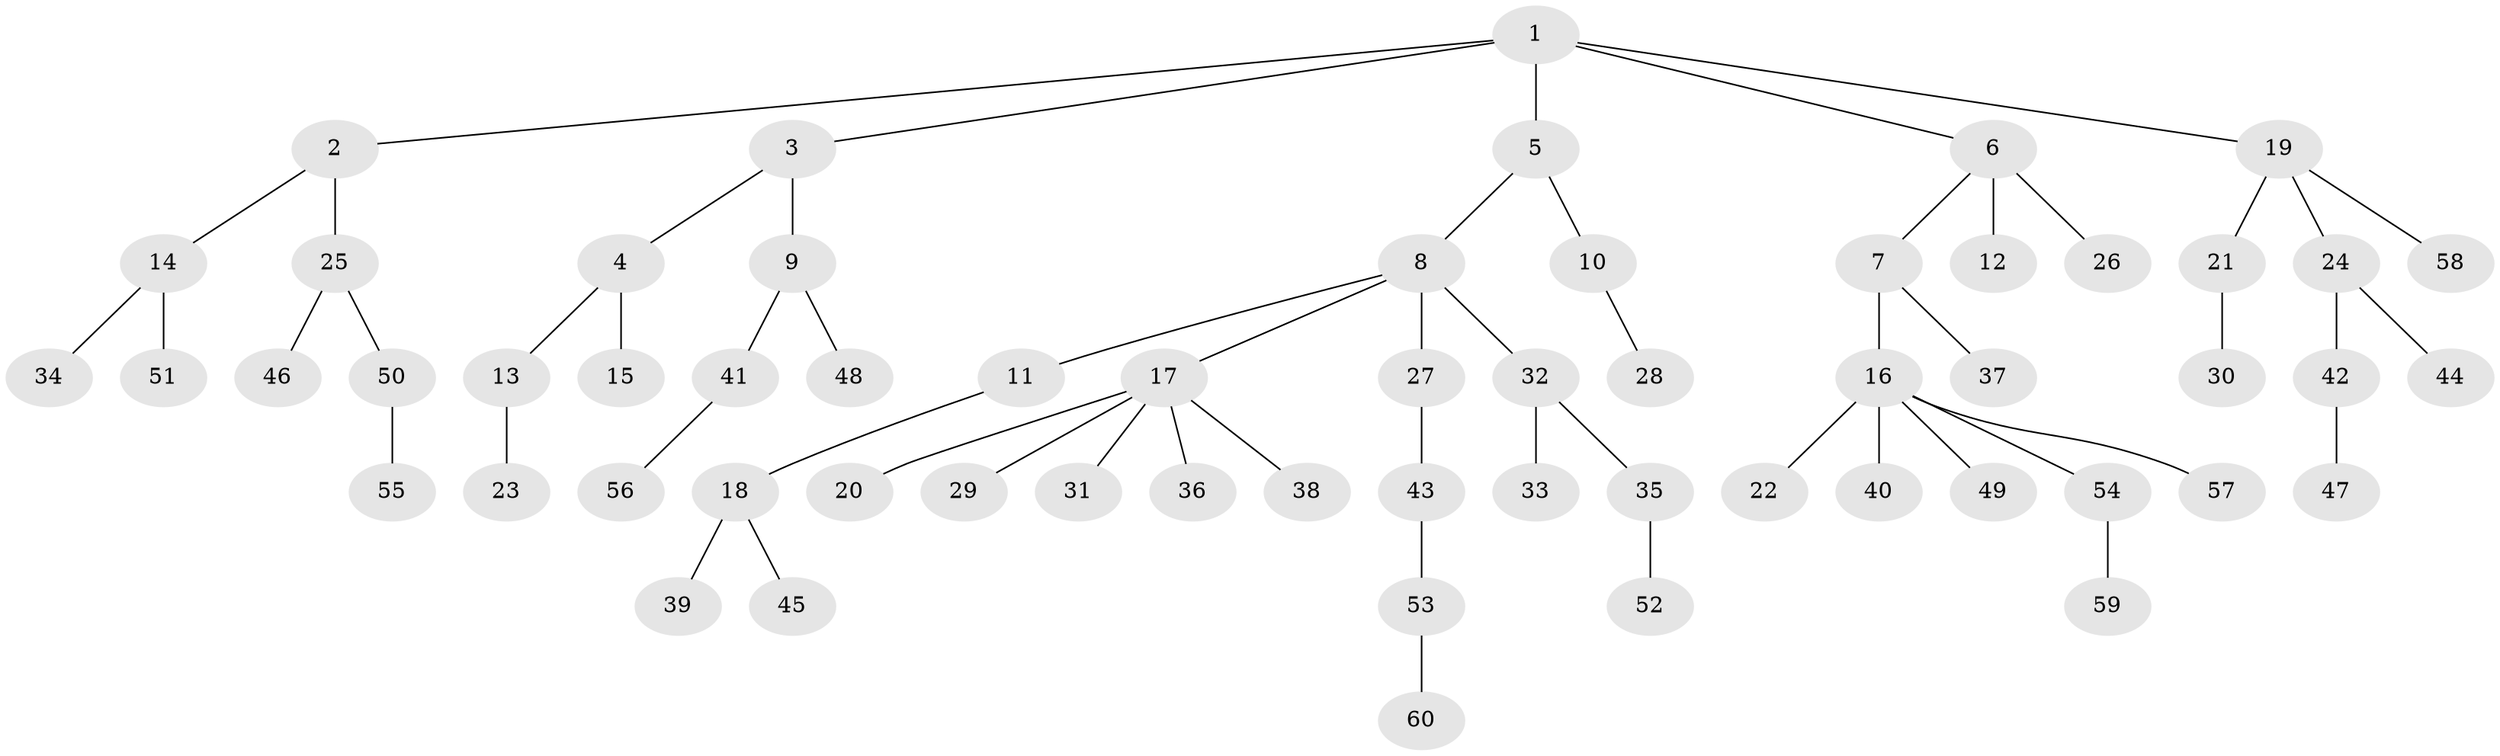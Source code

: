 // original degree distribution, {6: 0.020202020202020204, 3: 0.1414141414141414, 4: 0.0707070707070707, 2: 0.2222222222222222, 1: 0.5151515151515151, 7: 0.020202020202020204, 5: 0.010101010101010102}
// Generated by graph-tools (version 1.1) at 2025/51/03/04/25 22:51:51]
// undirected, 60 vertices, 59 edges
graph export_dot {
  node [color=gray90,style=filled];
  1;
  2;
  3;
  4;
  5;
  6;
  7;
  8;
  9;
  10;
  11;
  12;
  13;
  14;
  15;
  16;
  17;
  18;
  19;
  20;
  21;
  22;
  23;
  24;
  25;
  26;
  27;
  28;
  29;
  30;
  31;
  32;
  33;
  34;
  35;
  36;
  37;
  38;
  39;
  40;
  41;
  42;
  43;
  44;
  45;
  46;
  47;
  48;
  49;
  50;
  51;
  52;
  53;
  54;
  55;
  56;
  57;
  58;
  59;
  60;
  1 -- 2 [weight=1.0];
  1 -- 3 [weight=1.0];
  1 -- 5 [weight=1.0];
  1 -- 6 [weight=1.0];
  1 -- 19 [weight=1.0];
  2 -- 14 [weight=1.0];
  2 -- 25 [weight=1.0];
  3 -- 4 [weight=1.0];
  3 -- 9 [weight=1.0];
  4 -- 13 [weight=1.0];
  4 -- 15 [weight=2.0];
  5 -- 8 [weight=1.0];
  5 -- 10 [weight=1.0];
  6 -- 7 [weight=1.0];
  6 -- 12 [weight=1.0];
  6 -- 26 [weight=2.0];
  7 -- 16 [weight=1.0];
  7 -- 37 [weight=1.0];
  8 -- 11 [weight=1.0];
  8 -- 17 [weight=1.0];
  8 -- 27 [weight=1.0];
  8 -- 32 [weight=1.0];
  9 -- 41 [weight=1.0];
  9 -- 48 [weight=1.0];
  10 -- 28 [weight=1.0];
  11 -- 18 [weight=1.0];
  13 -- 23 [weight=1.0];
  14 -- 34 [weight=1.0];
  14 -- 51 [weight=1.0];
  16 -- 22 [weight=1.0];
  16 -- 40 [weight=1.0];
  16 -- 49 [weight=1.0];
  16 -- 54 [weight=1.0];
  16 -- 57 [weight=1.0];
  17 -- 20 [weight=1.0];
  17 -- 29 [weight=1.0];
  17 -- 31 [weight=1.0];
  17 -- 36 [weight=1.0];
  17 -- 38 [weight=1.0];
  18 -- 39 [weight=1.0];
  18 -- 45 [weight=1.0];
  19 -- 21 [weight=1.0];
  19 -- 24 [weight=1.0];
  19 -- 58 [weight=1.0];
  21 -- 30 [weight=1.0];
  24 -- 42 [weight=1.0];
  24 -- 44 [weight=1.0];
  25 -- 46 [weight=1.0];
  25 -- 50 [weight=1.0];
  27 -- 43 [weight=1.0];
  32 -- 33 [weight=1.0];
  32 -- 35 [weight=1.0];
  35 -- 52 [weight=1.0];
  41 -- 56 [weight=1.0];
  42 -- 47 [weight=1.0];
  43 -- 53 [weight=1.0];
  50 -- 55 [weight=1.0];
  53 -- 60 [weight=1.0];
  54 -- 59 [weight=1.0];
}
